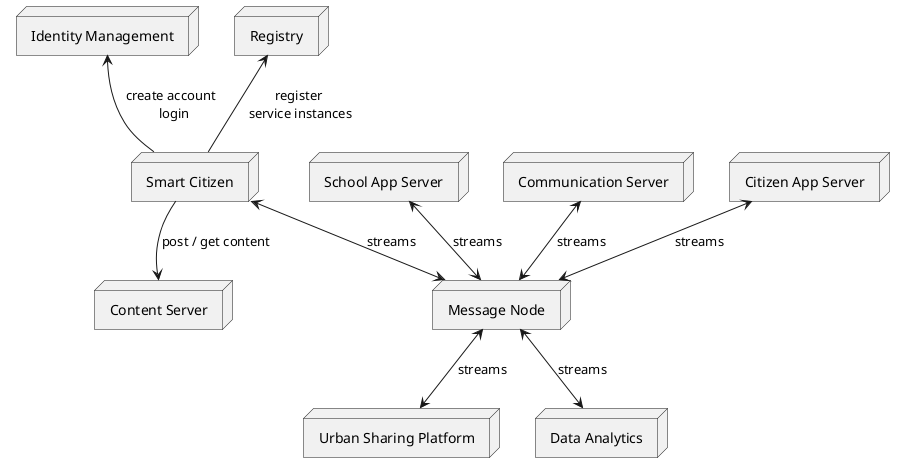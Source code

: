 @startuml

node "Smart Citizen" as userApp1 {
}

node "School App Server" as schoolServer {
}

node "Communication Server" as commServer {

}

node "Citizen App Server" as citzServer {
}

node "Message Node" as node {
}

node "Registry" as reg {
}

node "Identity Management" as idp {

}

node "Urban Sharing Platform" as usp {
}

node "Data Analytics" as analytics {
}

node "Content Server" as content {

}

userApp1 <-down-> node : streams
schoolServer <--> node : streams
commServer <--> node : streams
citzServer <--> node : streams

userApp1 -up-> reg : register \nservice instances
userApp1 -up-> idp : create account \n login

node <-down-> usp : streams

node <-down-> analytics : streams

userApp1 -down-> content : post / get content

@enduml
